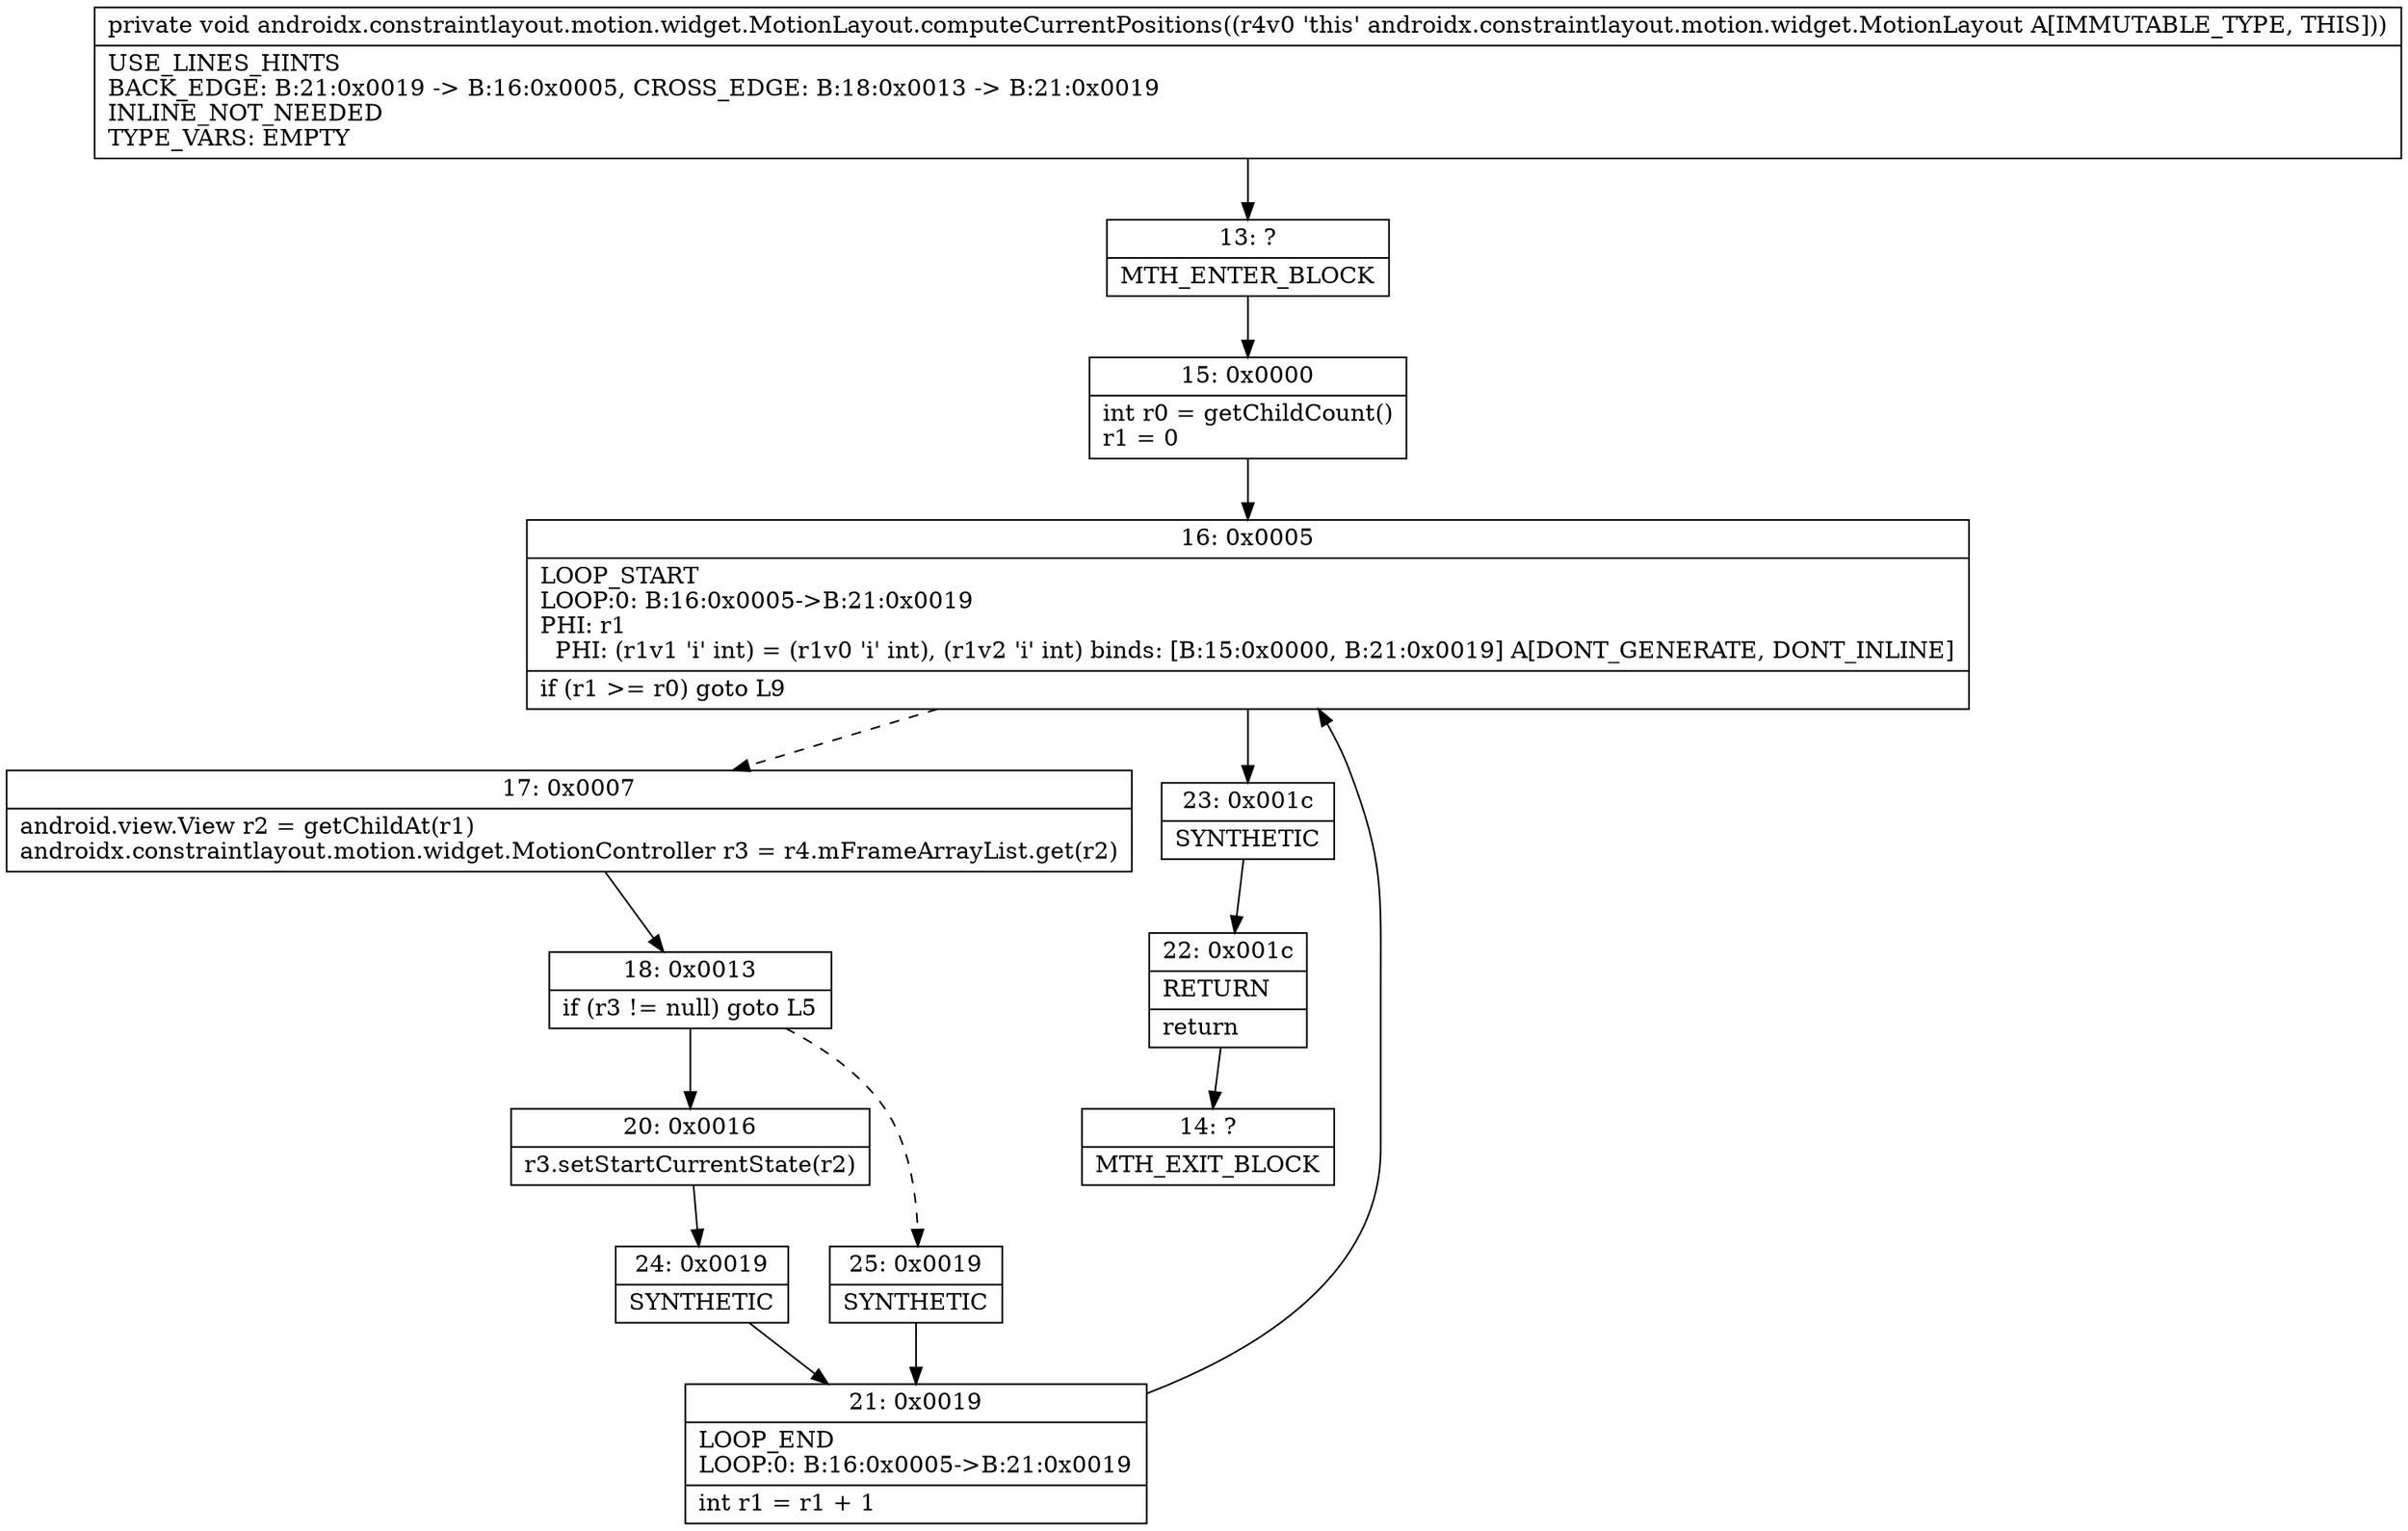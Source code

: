 digraph "CFG forandroidx.constraintlayout.motion.widget.MotionLayout.computeCurrentPositions()V" {
Node_13 [shape=record,label="{13\:\ ?|MTH_ENTER_BLOCK\l}"];
Node_15 [shape=record,label="{15\:\ 0x0000|int r0 = getChildCount()\lr1 = 0\l}"];
Node_16 [shape=record,label="{16\:\ 0x0005|LOOP_START\lLOOP:0: B:16:0x0005\-\>B:21:0x0019\lPHI: r1 \l  PHI: (r1v1 'i' int) = (r1v0 'i' int), (r1v2 'i' int) binds: [B:15:0x0000, B:21:0x0019] A[DONT_GENERATE, DONT_INLINE]\l|if (r1 \>= r0) goto L9\l}"];
Node_17 [shape=record,label="{17\:\ 0x0007|android.view.View r2 = getChildAt(r1)\landroidx.constraintlayout.motion.widget.MotionController r3 = r4.mFrameArrayList.get(r2)\l}"];
Node_18 [shape=record,label="{18\:\ 0x0013|if (r3 != null) goto L5\l}"];
Node_20 [shape=record,label="{20\:\ 0x0016|r3.setStartCurrentState(r2)\l}"];
Node_24 [shape=record,label="{24\:\ 0x0019|SYNTHETIC\l}"];
Node_21 [shape=record,label="{21\:\ 0x0019|LOOP_END\lLOOP:0: B:16:0x0005\-\>B:21:0x0019\l|int r1 = r1 + 1\l}"];
Node_25 [shape=record,label="{25\:\ 0x0019|SYNTHETIC\l}"];
Node_23 [shape=record,label="{23\:\ 0x001c|SYNTHETIC\l}"];
Node_22 [shape=record,label="{22\:\ 0x001c|RETURN\l|return\l}"];
Node_14 [shape=record,label="{14\:\ ?|MTH_EXIT_BLOCK\l}"];
MethodNode[shape=record,label="{private void androidx.constraintlayout.motion.widget.MotionLayout.computeCurrentPositions((r4v0 'this' androidx.constraintlayout.motion.widget.MotionLayout A[IMMUTABLE_TYPE, THIS]))  | USE_LINES_HINTS\lBACK_EDGE: B:21:0x0019 \-\> B:16:0x0005, CROSS_EDGE: B:18:0x0013 \-\> B:21:0x0019\lINLINE_NOT_NEEDED\lTYPE_VARS: EMPTY\l}"];
MethodNode -> Node_13;Node_13 -> Node_15;
Node_15 -> Node_16;
Node_16 -> Node_17[style=dashed];
Node_16 -> Node_23;
Node_17 -> Node_18;
Node_18 -> Node_20;
Node_18 -> Node_25[style=dashed];
Node_20 -> Node_24;
Node_24 -> Node_21;
Node_21 -> Node_16;
Node_25 -> Node_21;
Node_23 -> Node_22;
Node_22 -> Node_14;
}

